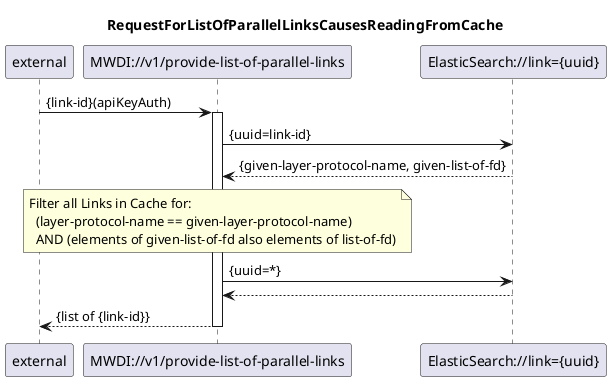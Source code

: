 @startuml 103_ProvideListOfParallelLinks
skinparam responseMessageBelowArrow true

title  RequestForListOfParallelLinksCausesReadingFromCache

participant "external" as requestor
participant "MWDI://v1/provide-list-of-parallel-links" as provideListOfParallelLinks
participant "ElasticSearch://link={uuid}" as Link
participant "ElasticSearch://link={uuid}" as Link

requestor -> provideListOfParallelLinks: {link-id}(apiKeyAuth)

activate provideListOfParallelLinks
provideListOfParallelLinks -> Link : {uuid=link-id}
Link --> provideListOfParallelLinks: {given-layer-protocol-name, given-list-of-fd}

note over provideListOfParallelLinks
Filter all Links in Cache for:
  (layer-protocol-name == given-layer-protocol-name)
  AND (elements of given-list-of-fd also elements of list-of-fd)
end note
provideListOfParallelLinks -> Link : {uuid=*}
Link --> provideListOfParallelLinks:

provideListOfParallelLinks --> requestor: {list of {link-id}}
deactivate provideListOfParallelLinks

@enduml